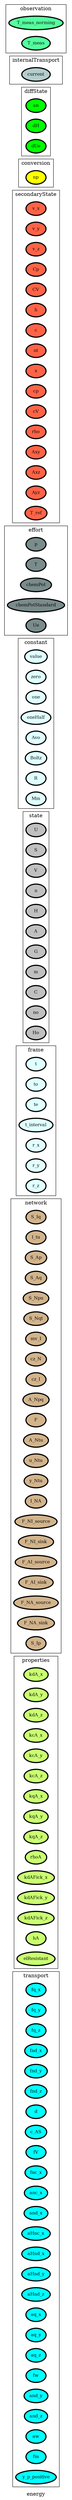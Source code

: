 digraph energy {
label=energy;
rankdir=LR;
subgraph cluster_energy___transport {
label=transport;
rankdir=LR;
V_151 [fillcolor=cyan, fontsize=12, label=fq_x, penwidth=3, style=filled];
V_152 [fillcolor=cyan, fontsize=12, label=fq_y, penwidth=3, style=filled];
V_153 [fillcolor=cyan, fontsize=12, label=fq_z, penwidth=3, style=filled];
V_154 [fillcolor=cyan, fontsize=12, label=fnd_x, penwidth=3, style=filled];
V_155 [fillcolor=cyan, fontsize=12, label=fnd_y, penwidth=3, style=filled];
V_156 [fillcolor=cyan, fontsize=12, label=fnd_z, penwidth=3, style=filled];
V_157 [fillcolor=cyan, fontsize=12, label=d, penwidth=3, style=filled];
V_158 [fillcolor=cyan, fontsize=12, label=c_AS, penwidth=3, style=filled];
V_159 [fillcolor=cyan, fontsize=12, label=fV, penwidth=3, style=filled];
V_160 [fillcolor=cyan, fontsize=12, label=fnc_x, penwidth=3, style=filled];
V_194 [fillcolor=cyan, fontsize=12, label=anc_x, penwidth=3, style=filled];
V_195 [fillcolor=cyan, fontsize=12, label=and_x, penwidth=3, style=filled];
V_204 [fillcolor=cyan, fontsize=12, label=aHnc_x, penwidth=3, style=filled];
V_205 [fillcolor=cyan, fontsize=12, label=aHnd_x, penwidth=3, style=filled];
V_206 [fillcolor=cyan, fontsize=12, label=aHnd_y, penwidth=3, style=filled];
V_207 [fillcolor=cyan, fontsize=12, label=aHnd_z, penwidth=3, style=filled];
V_208 [fillcolor=cyan, fontsize=12, label=aq_x, penwidth=3, style=filled];
V_209 [fillcolor=cyan, fontsize=12, label=aq_y, penwidth=3, style=filled];
V_210 [fillcolor=cyan, fontsize=12, label=aq_z, penwidth=3, style=filled];
V_211 [fillcolor=cyan, fontsize=12, label=fw, penwidth=3, style=filled];
V_212 [fillcolor=cyan, fontsize=12, label=and_y, penwidth=3, style=filled];
V_213 [fillcolor=cyan, fontsize=12, label=and_z, penwidth=3, style=filled];
V_214 [fillcolor=cyan, fontsize=12, label=aw, penwidth=3, style=filled];
V_234 [fillcolor=cyan, fontsize=12, label=fm, penwidth=3, style=filled];
V_243 [fillcolor=cyan, fontsize=12, label=y_p_positive, penwidth=3, style=filled];
}

subgraph cluster_energy___geometry {
label=geometry;
rankdir=LR;
}

subgraph cluster_energy___properties {
label=properties;
rankdir=LR;
V_180 [fillcolor=darkolivegreen1, fontsize=12, label=kdA_x, penwidth=3, style=filled];
V_181 [fillcolor=darkolivegreen1, fontsize=12, label=kdA_y, penwidth=3, style=filled];
V_182 [fillcolor=darkolivegreen1, fontsize=12, label=kdA_z, penwidth=3, style=filled];
V_183 [fillcolor=darkolivegreen1, fontsize=12, label=kcA_x, penwidth=3, style=filled];
V_184 [fillcolor=darkolivegreen1, fontsize=12, label=kcA_y, penwidth=3, style=filled];
V_185 [fillcolor=darkolivegreen1, fontsize=12, label=kcA_z, penwidth=3, style=filled];
V_186 [fillcolor=darkolivegreen1, fontsize=12, label=kqA_x, penwidth=3, style=filled];
V_187 [fillcolor=darkolivegreen1, fontsize=12, label=kqA_y, penwidth=3, style=filled];
V_188 [fillcolor=darkolivegreen1, fontsize=12, label=kqA_z, penwidth=3, style=filled];
V_189 [fillcolor=darkolivegreen1, fontsize=12, label=rhoA, penwidth=3, style=filled];
V_190 [fillcolor=darkolivegreen1, fontsize=12, label=kdAFick_x, penwidth=3, style=filled];
V_191 [fillcolor=darkolivegreen1, fontsize=12, label=kdAFick_y, penwidth=3, style=filled];
V_192 [fillcolor=darkolivegreen1, fontsize=12, label=kdAFick_z, penwidth=3, style=filled];
V_193 [fillcolor=darkolivegreen1, fontsize=12, label=hA, penwidth=3, style=filled];
V_219 [fillcolor=darkolivegreen1, fontsize=12, label=elResistant, penwidth=3, style=filled];
}

subgraph cluster_energy___network {
label=network;
rankdir=LR;
V_10 [fillcolor=tan, fontsize=12, label=S_Iq, penwidth=3, style=filled];
V_11 [fillcolor=tan, fontsize=12, label=I_tu, penwidth=3, style=filled];
V_12 [fillcolor=tan, fontsize=12, label=S_Ap, penwidth=3, style=filled];
V_13 [fillcolor=tan, fontsize=12, label=S_Aq, penwidth=3, style=filled];
V_14 [fillcolor=tan, fontsize=12, label=S_Npu, penwidth=3, style=filled];
V_15 [fillcolor=tan, fontsize=12, label=S_Nqt, penwidth=3, style=filled];
V_16 [fillcolor=tan, fontsize=12, label=mv_I, penwidth=3, style=filled];
V_17 [fillcolor=tan, fontsize=12, label=cz_N, penwidth=3, style=filled];
V_18 [fillcolor=tan, fontsize=12, label=cz_I, penwidth=3, style=filled];
V_19 [fillcolor=tan, fontsize=12, label=A_Npq, penwidth=3, style=filled];
V_2 [fillcolor=tan, fontsize=12, label=F, penwidth=3, style=filled];
V_20 [fillcolor=tan, fontsize=12, label=A_Ntu, penwidth=3, style=filled];
V_21 [fillcolor=tan, fontsize=12, label=u_Ntu, penwidth=3, style=filled];
V_22 [fillcolor=tan, fontsize=12, label=y_Ntu, penwidth=3, style=filled];
V_27 [fillcolor=tan, fontsize=12, label=I_NA, penwidth=3, style=filled];
V_3 [fillcolor=tan, fontsize=12, label=F_NI_source, penwidth=3, style=filled];
V_4 [fillcolor=tan, fontsize=12, label=F_NI_sink, penwidth=3, style=filled];
V_5 [fillcolor=tan, fontsize=12, label=F_AI_source, penwidth=3, style=filled];
V_6 [fillcolor=tan, fontsize=12, label=F_AI_sink, penwidth=3, style=filled];
V_7 [fillcolor=tan, fontsize=12, label=F_NA_source, penwidth=3, style=filled];
V_8 [fillcolor=tan, fontsize=12, label=F_NA_sink, penwidth=3, style=filled];
V_9 [fillcolor=tan, fontsize=12, label=S_Ip, penwidth=3, style=filled];
}

subgraph cluster_energy___differenceOperator {
label=differenceOperator;
rankdir=LR;
}

subgraph cluster_energy___frame {
label=frame;
rankdir=LR;
V_1 [fillcolor=lightcyan, fontsize=12, label=t, penwidth=3, style=filled];
V_105 [fillcolor=lightcyan, fontsize=12, label=to, penwidth=3, style=filled];
V_106 [fillcolor=lightcyan, fontsize=12, label=te, penwidth=3, style=filled];
V_107 [fillcolor=lightcyan, fontsize=12, label=t_interval, penwidth=3, style=filled];
V_23 [fillcolor=lightcyan, fontsize=12, label=r_x, penwidth=3, style=filled];
V_24 [fillcolor=lightcyan, fontsize=12, label=r_y, penwidth=3, style=filled];
V_25 [fillcolor=lightcyan, fontsize=12, label=r_z, penwidth=3, style=filled];
}

subgraph cluster_energy___state {
label=state;
rankdir=LR;
V_108 [fillcolor=grey, fontsize=12, label=U, penwidth=3, style=filled];
V_109 [fillcolor=grey, fontsize=12, label=S, penwidth=3, style=filled];
V_110 [fillcolor=grey, fontsize=12, label=V, penwidth=3, style=filled];
V_111 [fillcolor=grey, fontsize=12, label=n, penwidth=3, style=filled];
V_115 [fillcolor=grey, fontsize=12, label=H, penwidth=3, style=filled];
V_116 [fillcolor=grey, fontsize=12, label=A, penwidth=3, style=filled];
V_117 [fillcolor=grey, fontsize=12, label=G, penwidth=3, style=filled];
V_137 [fillcolor=grey, fontsize=12, label=m, penwidth=3, style=filled];
V_144 [fillcolor=grey, fontsize=12, label=C, penwidth=3, style=filled];
V_203 [fillcolor=grey, fontsize=12, label=no, penwidth=3, style=filled];
V_216 [fillcolor=grey, fontsize=12, label=Ho, penwidth=3, style=filled];
}

subgraph cluster_energy___constant {
label=constant;
rankdir=LR;
V_101 [fillcolor=lightcyan1, fontsize=12, label=value, penwidth=3, style=filled];
V_102 [fillcolor=lightcyan1, fontsize=12, label=zero, penwidth=3, style=filled];
V_103 [fillcolor=lightcyan1, fontsize=12, label=one, penwidth=3, style=filled];
V_104 [fillcolor=lightcyan1, fontsize=12, label=oneHalf, penwidth=3, style=filled];
V_121 [fillcolor=lightcyan1, fontsize=12, label=Avo, penwidth=3, style=filled];
V_122 [fillcolor=lightcyan1, fontsize=12, label=Boltz, penwidth=3, style=filled];
V_123 [fillcolor=lightcyan1, fontsize=12, label=R, penwidth=3, style=filled];
V_132 [fillcolor=lightcyan1, fontsize=12, label=Mm, penwidth=3, style=filled];
}

subgraph cluster_energy___effort {
label=effort;
rankdir=LR;
V_112 [fillcolor=lightcyan4, fontsize=12, label=p, penwidth=3, style=filled];
V_113 [fillcolor=lightcyan4, fontsize=12, label=T, penwidth=3, style=filled];
V_114 [fillcolor=lightcyan4, fontsize=12, label=chemPot, penwidth=3, style=filled];
V_161 [fillcolor=lightcyan4, fontsize=12, label=chemPotStandard, penwidth=3, style=filled];
V_217 [fillcolor=lightcyan4, fontsize=12, label=Ue, penwidth=3, style=filled];
}

subgraph cluster_energy___secondaryState {
label=secondaryState;
rankdir=LR;
V_118 [fillcolor=tomato, fontsize=12, label=v_x, penwidth=3, style=filled];
V_119 [fillcolor=tomato, fontsize=12, label=v_y, penwidth=3, style=filled];
V_120 [fillcolor=tomato, fontsize=12, label=v_z, penwidth=3, style=filled];
V_124 [fillcolor=tomato, fontsize=12, label=Cp, penwidth=3, style=filled];
V_125 [fillcolor=tomato, fontsize=12, label=CV, penwidth=3, style=filled];
V_136 [fillcolor=tomato, fontsize=12, label=h, penwidth=3, style=filled];
V_138 [fillcolor=tomato, fontsize=12, label=c, penwidth=3, style=filled];
V_139 [fillcolor=tomato, fontsize=12, label=nt, penwidth=3, style=filled];
V_140 [fillcolor=tomato, fontsize=12, label=x, penwidth=3, style=filled];
V_141 [fillcolor=tomato, fontsize=12, label=cp, penwidth=3, style=filled];
V_142 [fillcolor=tomato, fontsize=12, label=cV, penwidth=3, style=filled];
V_143 [fillcolor=tomato, fontsize=12, label=rho, penwidth=3, style=filled];
V_148 [fillcolor=tomato, fontsize=12, label=Axy, penwidth=3, style=filled];
V_149 [fillcolor=tomato, fontsize=12, label=Axz, penwidth=3, style=filled];
V_150 [fillcolor=tomato, fontsize=12, label=Ayz, penwidth=3, style=filled];
V_222 [fillcolor=tomato, fontsize=12, label=T_ref, penwidth=3, style=filled];
}

subgraph cluster_energy___conversion {
label=conversion;
rankdir=LR;
V_202 [fillcolor=yellow, fontsize=12, label=np, penwidth=3, style=filled];
}

subgraph cluster_energy___diffState {
label=diffState;
rankdir=LR;
V_196 [fillcolor=green, fontsize=12, label=an, penwidth=3, style=filled];
V_215 [fillcolor=green, fontsize=12, label=dH, penwidth=3, style=filled];
V_220 [fillcolor=green, fontsize=12, label=dUe, penwidth=3, style=filled];
}

subgraph cluster_energy___internalTransport {
label=internalTransport;
rankdir=LR;
V_218 [fillcolor=lightcyan3, fontsize=12, label=current, penwidth=3, style=filled];
}

subgraph cluster_energy___controlInput {
label=controlInput;
rankdir=LR;
}

subgraph cluster_energy___observation {
label=observation;
rankdir=LR;
V_223 [fillcolor=seagreen1, fontsize=12, label=T_meas_norming, penwidth=3, style=filled];
V_224 [fillcolor=seagreen1, fontsize=12, label=T_meas, penwidth=3, style=filled];
}

}
